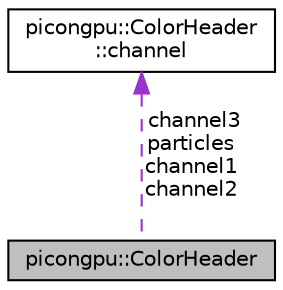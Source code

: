 digraph "picongpu::ColorHeader"
{
 // LATEX_PDF_SIZE
  edge [fontname="Helvetica",fontsize="10",labelfontname="Helvetica",labelfontsize="10"];
  node [fontname="Helvetica",fontsize="10",shape=record];
  Node1 [label="picongpu::ColorHeader",height=0.2,width=0.4,color="black", fillcolor="grey75", style="filled", fontcolor="black",tooltip="Color Header for Preview Images."];
  Node2 -> Node1 [dir="back",color="darkorchid3",fontsize="10",style="dashed",label=" channel3\nparticles\nchannel1\nchannel2" ,fontname="Helvetica"];
  Node2 [label="picongpu::ColorHeader\l::channel",height=0.2,width=0.4,color="black", fillcolor="white", style="filled",URL="$structpicongpu_1_1_color_header_1_1channel.html",tooltip=" "];
}
